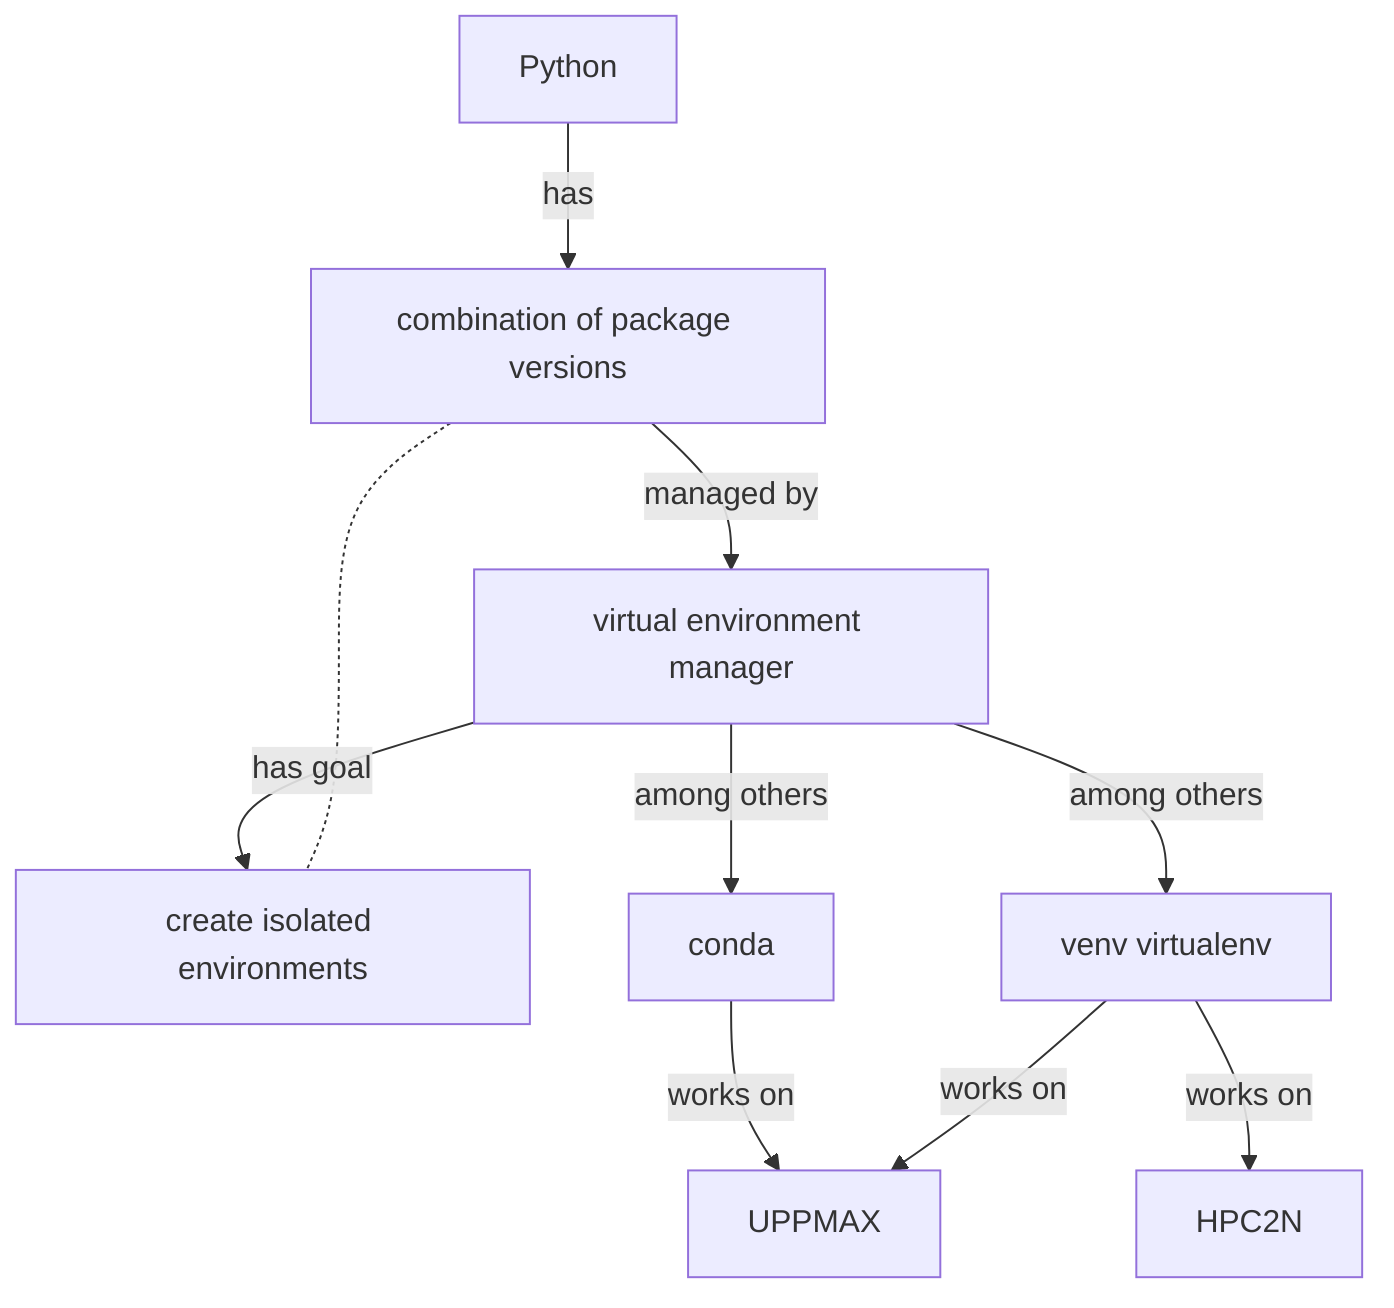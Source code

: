 flowchart TD
  python[Python]
  package_versions[combination of package versions]
  virtual_environment_manager[virtual environment manager]
  create_isolated_environments[create isolated environments]
  venv[venv virtualenv]
  conda[conda]
  uppmax[UPPMAX]
  hpc2n[HPC2N]

  python -->|has| package_versions
  package_versions -->|managed by|virtual_environment_manager
  virtual_environment_manager --> |has goal|create_isolated_environments
  package_versions -.- create_isolated_environments
  virtual_environment_manager --> |among others|conda
  virtual_environment_manager --> |among others|venv

  conda -->|works on|uppmax
  venv -->|works on|uppmax
  venv -->|works on|hpc2n